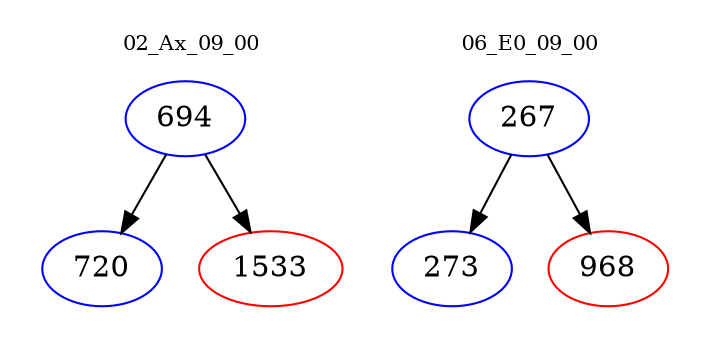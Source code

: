 digraph{
subgraph cluster_0 {
color = white
label = "02_Ax_09_00";
fontsize=10;
T0_694 [label="694", color="blue"]
T0_694 -> T0_720 [color="black"]
T0_720 [label="720", color="blue"]
T0_694 -> T0_1533 [color="black"]
T0_1533 [label="1533", color="red"]
}
subgraph cluster_1 {
color = white
label = "06_E0_09_00";
fontsize=10;
T1_267 [label="267", color="blue"]
T1_267 -> T1_273 [color="black"]
T1_273 [label="273", color="blue"]
T1_267 -> T1_968 [color="black"]
T1_968 [label="968", color="red"]
}
}
